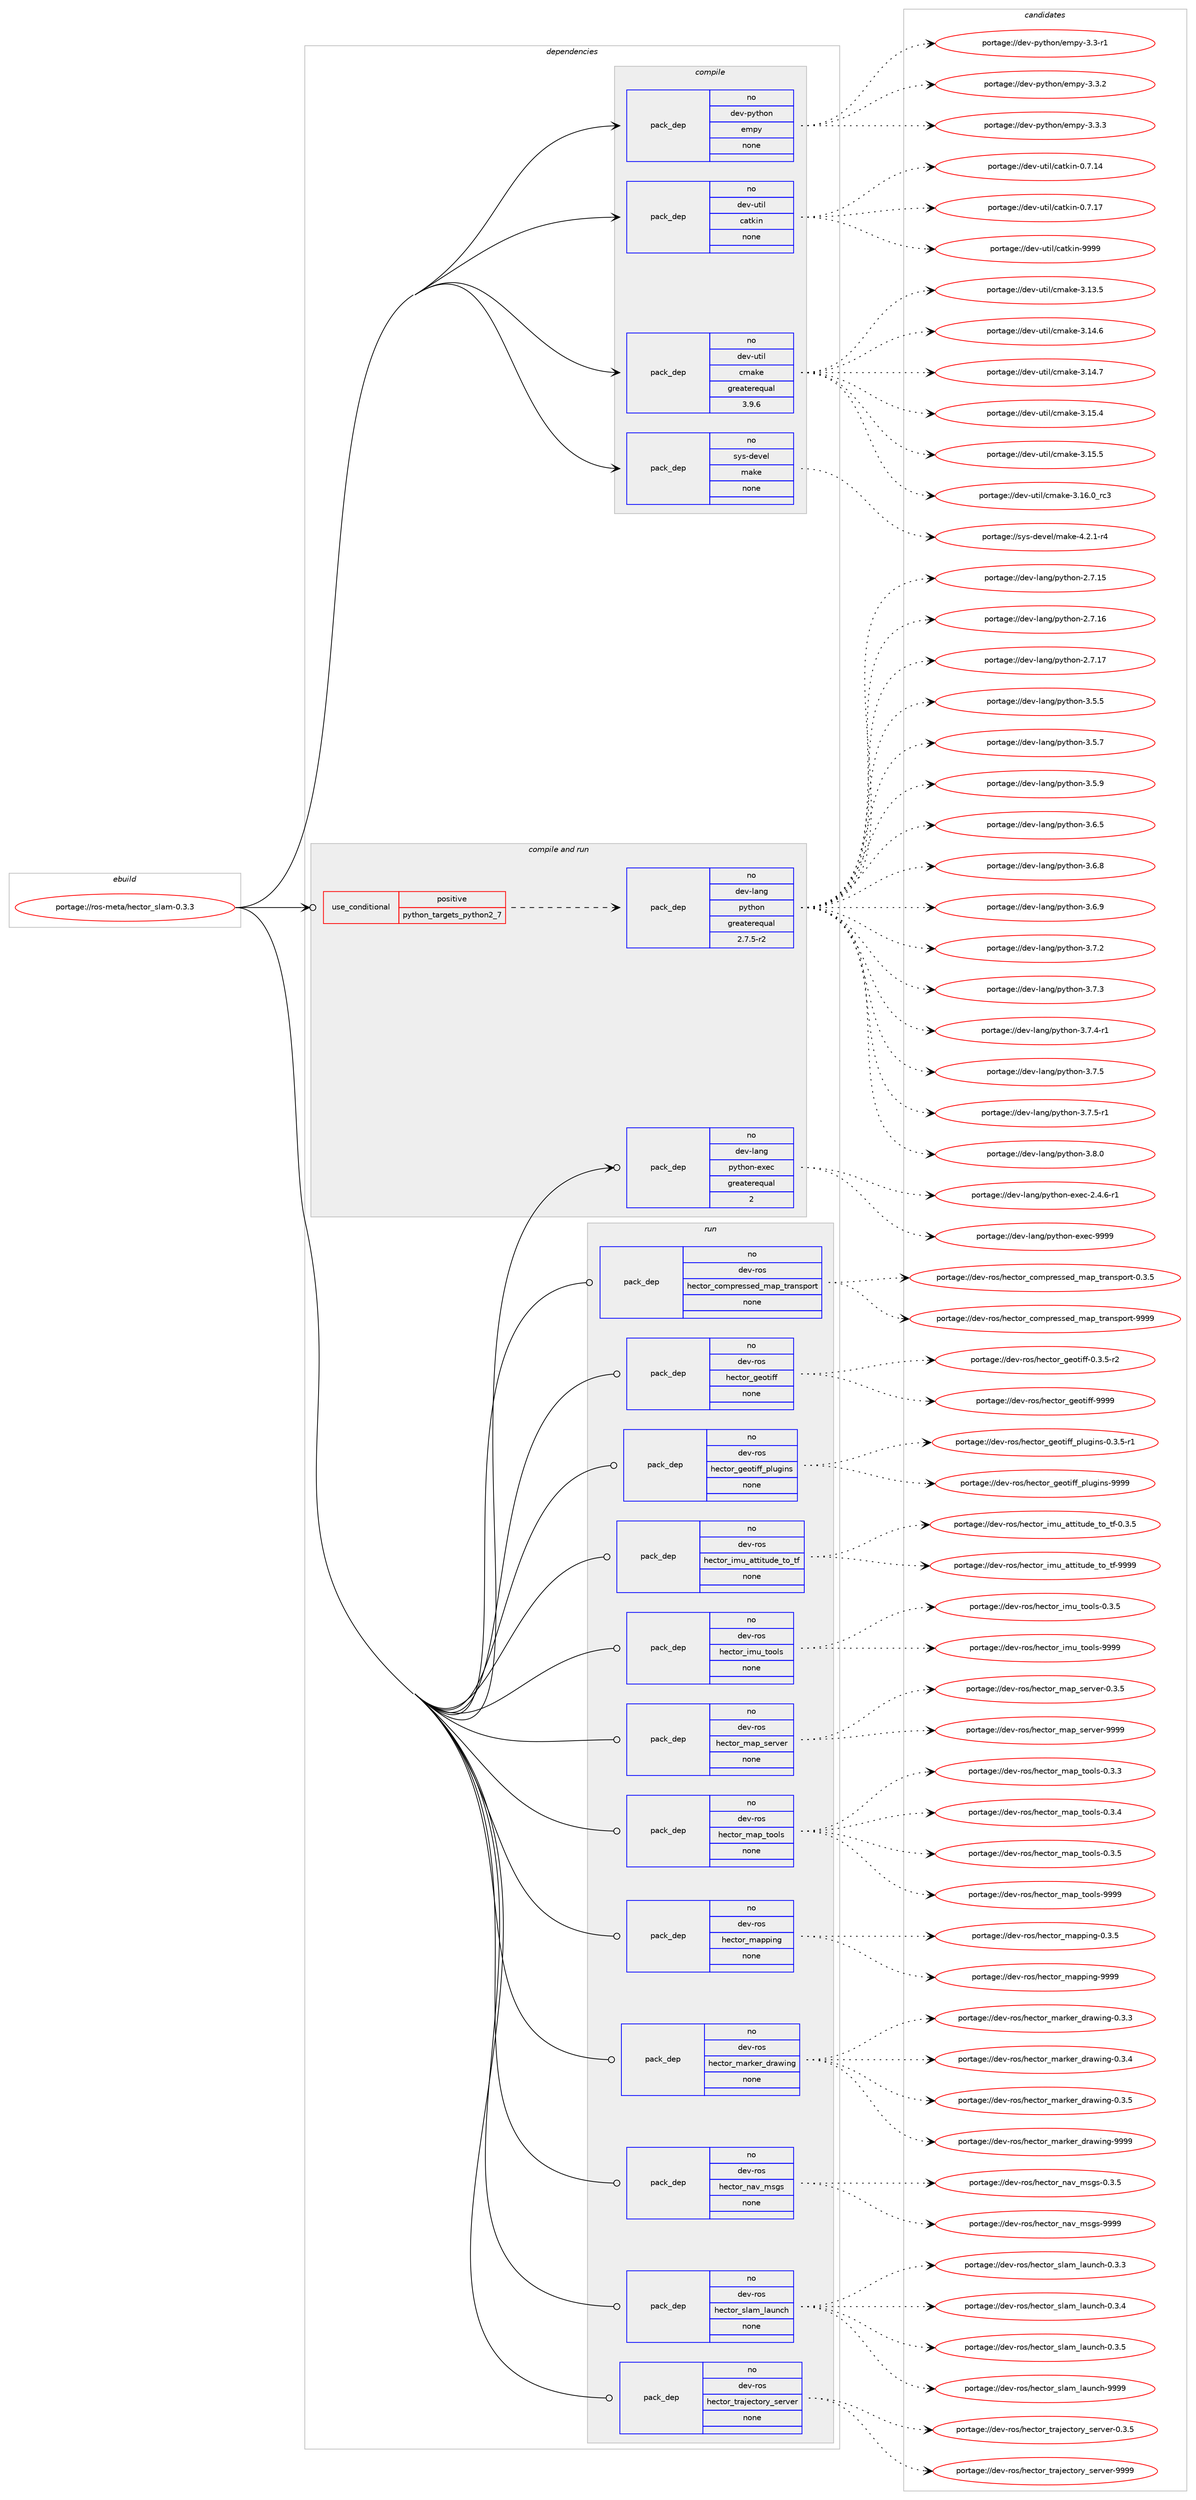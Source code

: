 digraph prolog {

# *************
# Graph options
# *************

newrank=true;
concentrate=true;
compound=true;
graph [rankdir=LR,fontname=Helvetica,fontsize=10,ranksep=1.5];#, ranksep=2.5, nodesep=0.2];
edge  [arrowhead=vee];
node  [fontname=Helvetica,fontsize=10];

# **********
# The ebuild
# **********

subgraph cluster_leftcol {
color=gray;
rank=same;
label=<<i>ebuild</i>>;
id [label="portage://ros-meta/hector_slam-0.3.3", color=red, width=4, href="../ros-meta/hector_slam-0.3.3.svg"];
}

# ****************
# The dependencies
# ****************

subgraph cluster_midcol {
color=gray;
label=<<i>dependencies</i>>;
subgraph cluster_compile {
fillcolor="#eeeeee";
style=filled;
label=<<i>compile</i>>;
subgraph pack278563 {
dependency379819 [label=<<TABLE BORDER="0" CELLBORDER="1" CELLSPACING="0" CELLPADDING="4" WIDTH="220"><TR><TD ROWSPAN="6" CELLPADDING="30">pack_dep</TD></TR><TR><TD WIDTH="110">no</TD></TR><TR><TD>dev-python</TD></TR><TR><TD>empy</TD></TR><TR><TD>none</TD></TR><TR><TD></TD></TR></TABLE>>, shape=none, color=blue];
}
id:e -> dependency379819:w [weight=20,style="solid",arrowhead="vee"];
subgraph pack278564 {
dependency379820 [label=<<TABLE BORDER="0" CELLBORDER="1" CELLSPACING="0" CELLPADDING="4" WIDTH="220"><TR><TD ROWSPAN="6" CELLPADDING="30">pack_dep</TD></TR><TR><TD WIDTH="110">no</TD></TR><TR><TD>dev-util</TD></TR><TR><TD>catkin</TD></TR><TR><TD>none</TD></TR><TR><TD></TD></TR></TABLE>>, shape=none, color=blue];
}
id:e -> dependency379820:w [weight=20,style="solid",arrowhead="vee"];
subgraph pack278565 {
dependency379821 [label=<<TABLE BORDER="0" CELLBORDER="1" CELLSPACING="0" CELLPADDING="4" WIDTH="220"><TR><TD ROWSPAN="6" CELLPADDING="30">pack_dep</TD></TR><TR><TD WIDTH="110">no</TD></TR><TR><TD>dev-util</TD></TR><TR><TD>cmake</TD></TR><TR><TD>greaterequal</TD></TR><TR><TD>3.9.6</TD></TR></TABLE>>, shape=none, color=blue];
}
id:e -> dependency379821:w [weight=20,style="solid",arrowhead="vee"];
subgraph pack278566 {
dependency379822 [label=<<TABLE BORDER="0" CELLBORDER="1" CELLSPACING="0" CELLPADDING="4" WIDTH="220"><TR><TD ROWSPAN="6" CELLPADDING="30">pack_dep</TD></TR><TR><TD WIDTH="110">no</TD></TR><TR><TD>sys-devel</TD></TR><TR><TD>make</TD></TR><TR><TD>none</TD></TR><TR><TD></TD></TR></TABLE>>, shape=none, color=blue];
}
id:e -> dependency379822:w [weight=20,style="solid",arrowhead="vee"];
}
subgraph cluster_compileandrun {
fillcolor="#eeeeee";
style=filled;
label=<<i>compile and run</i>>;
subgraph cond94838 {
dependency379823 [label=<<TABLE BORDER="0" CELLBORDER="1" CELLSPACING="0" CELLPADDING="4"><TR><TD ROWSPAN="3" CELLPADDING="10">use_conditional</TD></TR><TR><TD>positive</TD></TR><TR><TD>python_targets_python2_7</TD></TR></TABLE>>, shape=none, color=red];
subgraph pack278567 {
dependency379824 [label=<<TABLE BORDER="0" CELLBORDER="1" CELLSPACING="0" CELLPADDING="4" WIDTH="220"><TR><TD ROWSPAN="6" CELLPADDING="30">pack_dep</TD></TR><TR><TD WIDTH="110">no</TD></TR><TR><TD>dev-lang</TD></TR><TR><TD>python</TD></TR><TR><TD>greaterequal</TD></TR><TR><TD>2.7.5-r2</TD></TR></TABLE>>, shape=none, color=blue];
}
dependency379823:e -> dependency379824:w [weight=20,style="dashed",arrowhead="vee"];
}
id:e -> dependency379823:w [weight=20,style="solid",arrowhead="odotvee"];
subgraph pack278568 {
dependency379825 [label=<<TABLE BORDER="0" CELLBORDER="1" CELLSPACING="0" CELLPADDING="4" WIDTH="220"><TR><TD ROWSPAN="6" CELLPADDING="30">pack_dep</TD></TR><TR><TD WIDTH="110">no</TD></TR><TR><TD>dev-lang</TD></TR><TR><TD>python-exec</TD></TR><TR><TD>greaterequal</TD></TR><TR><TD>2</TD></TR></TABLE>>, shape=none, color=blue];
}
id:e -> dependency379825:w [weight=20,style="solid",arrowhead="odotvee"];
}
subgraph cluster_run {
fillcolor="#eeeeee";
style=filled;
label=<<i>run</i>>;
subgraph pack278569 {
dependency379826 [label=<<TABLE BORDER="0" CELLBORDER="1" CELLSPACING="0" CELLPADDING="4" WIDTH="220"><TR><TD ROWSPAN="6" CELLPADDING="30">pack_dep</TD></TR><TR><TD WIDTH="110">no</TD></TR><TR><TD>dev-ros</TD></TR><TR><TD>hector_compressed_map_transport</TD></TR><TR><TD>none</TD></TR><TR><TD></TD></TR></TABLE>>, shape=none, color=blue];
}
id:e -> dependency379826:w [weight=20,style="solid",arrowhead="odot"];
subgraph pack278570 {
dependency379827 [label=<<TABLE BORDER="0" CELLBORDER="1" CELLSPACING="0" CELLPADDING="4" WIDTH="220"><TR><TD ROWSPAN="6" CELLPADDING="30">pack_dep</TD></TR><TR><TD WIDTH="110">no</TD></TR><TR><TD>dev-ros</TD></TR><TR><TD>hector_geotiff</TD></TR><TR><TD>none</TD></TR><TR><TD></TD></TR></TABLE>>, shape=none, color=blue];
}
id:e -> dependency379827:w [weight=20,style="solid",arrowhead="odot"];
subgraph pack278571 {
dependency379828 [label=<<TABLE BORDER="0" CELLBORDER="1" CELLSPACING="0" CELLPADDING="4" WIDTH="220"><TR><TD ROWSPAN="6" CELLPADDING="30">pack_dep</TD></TR><TR><TD WIDTH="110">no</TD></TR><TR><TD>dev-ros</TD></TR><TR><TD>hector_geotiff_plugins</TD></TR><TR><TD>none</TD></TR><TR><TD></TD></TR></TABLE>>, shape=none, color=blue];
}
id:e -> dependency379828:w [weight=20,style="solid",arrowhead="odot"];
subgraph pack278572 {
dependency379829 [label=<<TABLE BORDER="0" CELLBORDER="1" CELLSPACING="0" CELLPADDING="4" WIDTH="220"><TR><TD ROWSPAN="6" CELLPADDING="30">pack_dep</TD></TR><TR><TD WIDTH="110">no</TD></TR><TR><TD>dev-ros</TD></TR><TR><TD>hector_imu_attitude_to_tf</TD></TR><TR><TD>none</TD></TR><TR><TD></TD></TR></TABLE>>, shape=none, color=blue];
}
id:e -> dependency379829:w [weight=20,style="solid",arrowhead="odot"];
subgraph pack278573 {
dependency379830 [label=<<TABLE BORDER="0" CELLBORDER="1" CELLSPACING="0" CELLPADDING="4" WIDTH="220"><TR><TD ROWSPAN="6" CELLPADDING="30">pack_dep</TD></TR><TR><TD WIDTH="110">no</TD></TR><TR><TD>dev-ros</TD></TR><TR><TD>hector_imu_tools</TD></TR><TR><TD>none</TD></TR><TR><TD></TD></TR></TABLE>>, shape=none, color=blue];
}
id:e -> dependency379830:w [weight=20,style="solid",arrowhead="odot"];
subgraph pack278574 {
dependency379831 [label=<<TABLE BORDER="0" CELLBORDER="1" CELLSPACING="0" CELLPADDING="4" WIDTH="220"><TR><TD ROWSPAN="6" CELLPADDING="30">pack_dep</TD></TR><TR><TD WIDTH="110">no</TD></TR><TR><TD>dev-ros</TD></TR><TR><TD>hector_map_server</TD></TR><TR><TD>none</TD></TR><TR><TD></TD></TR></TABLE>>, shape=none, color=blue];
}
id:e -> dependency379831:w [weight=20,style="solid",arrowhead="odot"];
subgraph pack278575 {
dependency379832 [label=<<TABLE BORDER="0" CELLBORDER="1" CELLSPACING="0" CELLPADDING="4" WIDTH="220"><TR><TD ROWSPAN="6" CELLPADDING="30">pack_dep</TD></TR><TR><TD WIDTH="110">no</TD></TR><TR><TD>dev-ros</TD></TR><TR><TD>hector_map_tools</TD></TR><TR><TD>none</TD></TR><TR><TD></TD></TR></TABLE>>, shape=none, color=blue];
}
id:e -> dependency379832:w [weight=20,style="solid",arrowhead="odot"];
subgraph pack278576 {
dependency379833 [label=<<TABLE BORDER="0" CELLBORDER="1" CELLSPACING="0" CELLPADDING="4" WIDTH="220"><TR><TD ROWSPAN="6" CELLPADDING="30">pack_dep</TD></TR><TR><TD WIDTH="110">no</TD></TR><TR><TD>dev-ros</TD></TR><TR><TD>hector_mapping</TD></TR><TR><TD>none</TD></TR><TR><TD></TD></TR></TABLE>>, shape=none, color=blue];
}
id:e -> dependency379833:w [weight=20,style="solid",arrowhead="odot"];
subgraph pack278577 {
dependency379834 [label=<<TABLE BORDER="0" CELLBORDER="1" CELLSPACING="0" CELLPADDING="4" WIDTH="220"><TR><TD ROWSPAN="6" CELLPADDING="30">pack_dep</TD></TR><TR><TD WIDTH="110">no</TD></TR><TR><TD>dev-ros</TD></TR><TR><TD>hector_marker_drawing</TD></TR><TR><TD>none</TD></TR><TR><TD></TD></TR></TABLE>>, shape=none, color=blue];
}
id:e -> dependency379834:w [weight=20,style="solid",arrowhead="odot"];
subgraph pack278578 {
dependency379835 [label=<<TABLE BORDER="0" CELLBORDER="1" CELLSPACING="0" CELLPADDING="4" WIDTH="220"><TR><TD ROWSPAN="6" CELLPADDING="30">pack_dep</TD></TR><TR><TD WIDTH="110">no</TD></TR><TR><TD>dev-ros</TD></TR><TR><TD>hector_nav_msgs</TD></TR><TR><TD>none</TD></TR><TR><TD></TD></TR></TABLE>>, shape=none, color=blue];
}
id:e -> dependency379835:w [weight=20,style="solid",arrowhead="odot"];
subgraph pack278579 {
dependency379836 [label=<<TABLE BORDER="0" CELLBORDER="1" CELLSPACING="0" CELLPADDING="4" WIDTH="220"><TR><TD ROWSPAN="6" CELLPADDING="30">pack_dep</TD></TR><TR><TD WIDTH="110">no</TD></TR><TR><TD>dev-ros</TD></TR><TR><TD>hector_slam_launch</TD></TR><TR><TD>none</TD></TR><TR><TD></TD></TR></TABLE>>, shape=none, color=blue];
}
id:e -> dependency379836:w [weight=20,style="solid",arrowhead="odot"];
subgraph pack278580 {
dependency379837 [label=<<TABLE BORDER="0" CELLBORDER="1" CELLSPACING="0" CELLPADDING="4" WIDTH="220"><TR><TD ROWSPAN="6" CELLPADDING="30">pack_dep</TD></TR><TR><TD WIDTH="110">no</TD></TR><TR><TD>dev-ros</TD></TR><TR><TD>hector_trajectory_server</TD></TR><TR><TD>none</TD></TR><TR><TD></TD></TR></TABLE>>, shape=none, color=blue];
}
id:e -> dependency379837:w [weight=20,style="solid",arrowhead="odot"];
}
}

# **************
# The candidates
# **************

subgraph cluster_choices {
rank=same;
color=gray;
label=<<i>candidates</i>>;

subgraph choice278563 {
color=black;
nodesep=1;
choiceportage1001011184511212111610411111047101109112121455146514511449 [label="portage://dev-python/empy-3.3-r1", color=red, width=4,href="../dev-python/empy-3.3-r1.svg"];
choiceportage1001011184511212111610411111047101109112121455146514650 [label="portage://dev-python/empy-3.3.2", color=red, width=4,href="../dev-python/empy-3.3.2.svg"];
choiceportage1001011184511212111610411111047101109112121455146514651 [label="portage://dev-python/empy-3.3.3", color=red, width=4,href="../dev-python/empy-3.3.3.svg"];
dependency379819:e -> choiceportage1001011184511212111610411111047101109112121455146514511449:w [style=dotted,weight="100"];
dependency379819:e -> choiceportage1001011184511212111610411111047101109112121455146514650:w [style=dotted,weight="100"];
dependency379819:e -> choiceportage1001011184511212111610411111047101109112121455146514651:w [style=dotted,weight="100"];
}
subgraph choice278564 {
color=black;
nodesep=1;
choiceportage1001011184511711610510847999711610710511045484655464952 [label="portage://dev-util/catkin-0.7.14", color=red, width=4,href="../dev-util/catkin-0.7.14.svg"];
choiceportage1001011184511711610510847999711610710511045484655464955 [label="portage://dev-util/catkin-0.7.17", color=red, width=4,href="../dev-util/catkin-0.7.17.svg"];
choiceportage100101118451171161051084799971161071051104557575757 [label="portage://dev-util/catkin-9999", color=red, width=4,href="../dev-util/catkin-9999.svg"];
dependency379820:e -> choiceportage1001011184511711610510847999711610710511045484655464952:w [style=dotted,weight="100"];
dependency379820:e -> choiceportage1001011184511711610510847999711610710511045484655464955:w [style=dotted,weight="100"];
dependency379820:e -> choiceportage100101118451171161051084799971161071051104557575757:w [style=dotted,weight="100"];
}
subgraph choice278565 {
color=black;
nodesep=1;
choiceportage1001011184511711610510847991099710710145514649514653 [label="portage://dev-util/cmake-3.13.5", color=red, width=4,href="../dev-util/cmake-3.13.5.svg"];
choiceportage1001011184511711610510847991099710710145514649524654 [label="portage://dev-util/cmake-3.14.6", color=red, width=4,href="../dev-util/cmake-3.14.6.svg"];
choiceportage1001011184511711610510847991099710710145514649524655 [label="portage://dev-util/cmake-3.14.7", color=red, width=4,href="../dev-util/cmake-3.14.7.svg"];
choiceportage1001011184511711610510847991099710710145514649534652 [label="portage://dev-util/cmake-3.15.4", color=red, width=4,href="../dev-util/cmake-3.15.4.svg"];
choiceportage1001011184511711610510847991099710710145514649534653 [label="portage://dev-util/cmake-3.15.5", color=red, width=4,href="../dev-util/cmake-3.15.5.svg"];
choiceportage1001011184511711610510847991099710710145514649544648951149951 [label="portage://dev-util/cmake-3.16.0_rc3", color=red, width=4,href="../dev-util/cmake-3.16.0_rc3.svg"];
dependency379821:e -> choiceportage1001011184511711610510847991099710710145514649514653:w [style=dotted,weight="100"];
dependency379821:e -> choiceportage1001011184511711610510847991099710710145514649524654:w [style=dotted,weight="100"];
dependency379821:e -> choiceportage1001011184511711610510847991099710710145514649524655:w [style=dotted,weight="100"];
dependency379821:e -> choiceportage1001011184511711610510847991099710710145514649534652:w [style=dotted,weight="100"];
dependency379821:e -> choiceportage1001011184511711610510847991099710710145514649534653:w [style=dotted,weight="100"];
dependency379821:e -> choiceportage1001011184511711610510847991099710710145514649544648951149951:w [style=dotted,weight="100"];
}
subgraph choice278566 {
color=black;
nodesep=1;
choiceportage1151211154510010111810110847109971071014552465046494511452 [label="portage://sys-devel/make-4.2.1-r4", color=red, width=4,href="../sys-devel/make-4.2.1-r4.svg"];
dependency379822:e -> choiceportage1151211154510010111810110847109971071014552465046494511452:w [style=dotted,weight="100"];
}
subgraph choice278567 {
color=black;
nodesep=1;
choiceportage10010111845108971101034711212111610411111045504655464953 [label="portage://dev-lang/python-2.7.15", color=red, width=4,href="../dev-lang/python-2.7.15.svg"];
choiceportage10010111845108971101034711212111610411111045504655464954 [label="portage://dev-lang/python-2.7.16", color=red, width=4,href="../dev-lang/python-2.7.16.svg"];
choiceportage10010111845108971101034711212111610411111045504655464955 [label="portage://dev-lang/python-2.7.17", color=red, width=4,href="../dev-lang/python-2.7.17.svg"];
choiceportage100101118451089711010347112121116104111110455146534653 [label="portage://dev-lang/python-3.5.5", color=red, width=4,href="../dev-lang/python-3.5.5.svg"];
choiceportage100101118451089711010347112121116104111110455146534655 [label="portage://dev-lang/python-3.5.7", color=red, width=4,href="../dev-lang/python-3.5.7.svg"];
choiceportage100101118451089711010347112121116104111110455146534657 [label="portage://dev-lang/python-3.5.9", color=red, width=4,href="../dev-lang/python-3.5.9.svg"];
choiceportage100101118451089711010347112121116104111110455146544653 [label="portage://dev-lang/python-3.6.5", color=red, width=4,href="../dev-lang/python-3.6.5.svg"];
choiceportage100101118451089711010347112121116104111110455146544656 [label="portage://dev-lang/python-3.6.8", color=red, width=4,href="../dev-lang/python-3.6.8.svg"];
choiceportage100101118451089711010347112121116104111110455146544657 [label="portage://dev-lang/python-3.6.9", color=red, width=4,href="../dev-lang/python-3.6.9.svg"];
choiceportage100101118451089711010347112121116104111110455146554650 [label="portage://dev-lang/python-3.7.2", color=red, width=4,href="../dev-lang/python-3.7.2.svg"];
choiceportage100101118451089711010347112121116104111110455146554651 [label="portage://dev-lang/python-3.7.3", color=red, width=4,href="../dev-lang/python-3.7.3.svg"];
choiceportage1001011184510897110103471121211161041111104551465546524511449 [label="portage://dev-lang/python-3.7.4-r1", color=red, width=4,href="../dev-lang/python-3.7.4-r1.svg"];
choiceportage100101118451089711010347112121116104111110455146554653 [label="portage://dev-lang/python-3.7.5", color=red, width=4,href="../dev-lang/python-3.7.5.svg"];
choiceportage1001011184510897110103471121211161041111104551465546534511449 [label="portage://dev-lang/python-3.7.5-r1", color=red, width=4,href="../dev-lang/python-3.7.5-r1.svg"];
choiceportage100101118451089711010347112121116104111110455146564648 [label="portage://dev-lang/python-3.8.0", color=red, width=4,href="../dev-lang/python-3.8.0.svg"];
dependency379824:e -> choiceportage10010111845108971101034711212111610411111045504655464953:w [style=dotted,weight="100"];
dependency379824:e -> choiceportage10010111845108971101034711212111610411111045504655464954:w [style=dotted,weight="100"];
dependency379824:e -> choiceportage10010111845108971101034711212111610411111045504655464955:w [style=dotted,weight="100"];
dependency379824:e -> choiceportage100101118451089711010347112121116104111110455146534653:w [style=dotted,weight="100"];
dependency379824:e -> choiceportage100101118451089711010347112121116104111110455146534655:w [style=dotted,weight="100"];
dependency379824:e -> choiceportage100101118451089711010347112121116104111110455146534657:w [style=dotted,weight="100"];
dependency379824:e -> choiceportage100101118451089711010347112121116104111110455146544653:w [style=dotted,weight="100"];
dependency379824:e -> choiceportage100101118451089711010347112121116104111110455146544656:w [style=dotted,weight="100"];
dependency379824:e -> choiceportage100101118451089711010347112121116104111110455146544657:w [style=dotted,weight="100"];
dependency379824:e -> choiceportage100101118451089711010347112121116104111110455146554650:w [style=dotted,weight="100"];
dependency379824:e -> choiceportage100101118451089711010347112121116104111110455146554651:w [style=dotted,weight="100"];
dependency379824:e -> choiceportage1001011184510897110103471121211161041111104551465546524511449:w [style=dotted,weight="100"];
dependency379824:e -> choiceportage100101118451089711010347112121116104111110455146554653:w [style=dotted,weight="100"];
dependency379824:e -> choiceportage1001011184510897110103471121211161041111104551465546534511449:w [style=dotted,weight="100"];
dependency379824:e -> choiceportage100101118451089711010347112121116104111110455146564648:w [style=dotted,weight="100"];
}
subgraph choice278568 {
color=black;
nodesep=1;
choiceportage10010111845108971101034711212111610411111045101120101994550465246544511449 [label="portage://dev-lang/python-exec-2.4.6-r1", color=red, width=4,href="../dev-lang/python-exec-2.4.6-r1.svg"];
choiceportage10010111845108971101034711212111610411111045101120101994557575757 [label="portage://dev-lang/python-exec-9999", color=red, width=4,href="../dev-lang/python-exec-9999.svg"];
dependency379825:e -> choiceportage10010111845108971101034711212111610411111045101120101994550465246544511449:w [style=dotted,weight="100"];
dependency379825:e -> choiceportage10010111845108971101034711212111610411111045101120101994557575757:w [style=dotted,weight="100"];
}
subgraph choice278569 {
color=black;
nodesep=1;
choiceportage100101118451141111154710410199116111114959911110911211410111511510110095109971129511611497110115112111114116454846514653 [label="portage://dev-ros/hector_compressed_map_transport-0.3.5", color=red, width=4,href="../dev-ros/hector_compressed_map_transport-0.3.5.svg"];
choiceportage1001011184511411111547104101991161111149599111109112114101115115101100951099711295116114971101151121111141164557575757 [label="portage://dev-ros/hector_compressed_map_transport-9999", color=red, width=4,href="../dev-ros/hector_compressed_map_transport-9999.svg"];
dependency379826:e -> choiceportage100101118451141111154710410199116111114959911110911211410111511510110095109971129511611497110115112111114116454846514653:w [style=dotted,weight="100"];
dependency379826:e -> choiceportage1001011184511411111547104101991161111149599111109112114101115115101100951099711295116114971101151121111141164557575757:w [style=dotted,weight="100"];
}
subgraph choice278570 {
color=black;
nodesep=1;
choiceportage100101118451141111154710410199116111114951031011111161051021024548465146534511450 [label="portage://dev-ros/hector_geotiff-0.3.5-r2", color=red, width=4,href="../dev-ros/hector_geotiff-0.3.5-r2.svg"];
choiceportage100101118451141111154710410199116111114951031011111161051021024557575757 [label="portage://dev-ros/hector_geotiff-9999", color=red, width=4,href="../dev-ros/hector_geotiff-9999.svg"];
dependency379827:e -> choiceportage100101118451141111154710410199116111114951031011111161051021024548465146534511450:w [style=dotted,weight="100"];
dependency379827:e -> choiceportage100101118451141111154710410199116111114951031011111161051021024557575757:w [style=dotted,weight="100"];
}
subgraph choice278571 {
color=black;
nodesep=1;
choiceportage10010111845114111115471041019911611111495103101111116105102102951121081171031051101154548465146534511449 [label="portage://dev-ros/hector_geotiff_plugins-0.3.5-r1", color=red, width=4,href="../dev-ros/hector_geotiff_plugins-0.3.5-r1.svg"];
choiceportage10010111845114111115471041019911611111495103101111116105102102951121081171031051101154557575757 [label="portage://dev-ros/hector_geotiff_plugins-9999", color=red, width=4,href="../dev-ros/hector_geotiff_plugins-9999.svg"];
dependency379828:e -> choiceportage10010111845114111115471041019911611111495103101111116105102102951121081171031051101154548465146534511449:w [style=dotted,weight="100"];
dependency379828:e -> choiceportage10010111845114111115471041019911611111495103101111116105102102951121081171031051101154557575757:w [style=dotted,weight="100"];
}
subgraph choice278572 {
color=black;
nodesep=1;
choiceportage1001011184511411111547104101991161111149510510911795971161161051161171001019511611195116102454846514653 [label="portage://dev-ros/hector_imu_attitude_to_tf-0.3.5", color=red, width=4,href="../dev-ros/hector_imu_attitude_to_tf-0.3.5.svg"];
choiceportage10010111845114111115471041019911611111495105109117959711611610511611710010195116111951161024557575757 [label="portage://dev-ros/hector_imu_attitude_to_tf-9999", color=red, width=4,href="../dev-ros/hector_imu_attitude_to_tf-9999.svg"];
dependency379829:e -> choiceportage1001011184511411111547104101991161111149510510911795971161161051161171001019511611195116102454846514653:w [style=dotted,weight="100"];
dependency379829:e -> choiceportage10010111845114111115471041019911611111495105109117959711611610511611710010195116111951161024557575757:w [style=dotted,weight="100"];
}
subgraph choice278573 {
color=black;
nodesep=1;
choiceportage1001011184511411111547104101991161111149510510911795116111111108115454846514653 [label="portage://dev-ros/hector_imu_tools-0.3.5", color=red, width=4,href="../dev-ros/hector_imu_tools-0.3.5.svg"];
choiceportage10010111845114111115471041019911611111495105109117951161111111081154557575757 [label="portage://dev-ros/hector_imu_tools-9999", color=red, width=4,href="../dev-ros/hector_imu_tools-9999.svg"];
dependency379830:e -> choiceportage1001011184511411111547104101991161111149510510911795116111111108115454846514653:w [style=dotted,weight="100"];
dependency379830:e -> choiceportage10010111845114111115471041019911611111495105109117951161111111081154557575757:w [style=dotted,weight="100"];
}
subgraph choice278574 {
color=black;
nodesep=1;
choiceportage100101118451141111154710410199116111114951099711295115101114118101114454846514653 [label="portage://dev-ros/hector_map_server-0.3.5", color=red, width=4,href="../dev-ros/hector_map_server-0.3.5.svg"];
choiceportage1001011184511411111547104101991161111149510997112951151011141181011144557575757 [label="portage://dev-ros/hector_map_server-9999", color=red, width=4,href="../dev-ros/hector_map_server-9999.svg"];
dependency379831:e -> choiceportage100101118451141111154710410199116111114951099711295115101114118101114454846514653:w [style=dotted,weight="100"];
dependency379831:e -> choiceportage1001011184511411111547104101991161111149510997112951151011141181011144557575757:w [style=dotted,weight="100"];
}
subgraph choice278575 {
color=black;
nodesep=1;
choiceportage100101118451141111154710410199116111114951099711295116111111108115454846514651 [label="portage://dev-ros/hector_map_tools-0.3.3", color=red, width=4,href="../dev-ros/hector_map_tools-0.3.3.svg"];
choiceportage100101118451141111154710410199116111114951099711295116111111108115454846514652 [label="portage://dev-ros/hector_map_tools-0.3.4", color=red, width=4,href="../dev-ros/hector_map_tools-0.3.4.svg"];
choiceportage100101118451141111154710410199116111114951099711295116111111108115454846514653 [label="portage://dev-ros/hector_map_tools-0.3.5", color=red, width=4,href="../dev-ros/hector_map_tools-0.3.5.svg"];
choiceportage1001011184511411111547104101991161111149510997112951161111111081154557575757 [label="portage://dev-ros/hector_map_tools-9999", color=red, width=4,href="../dev-ros/hector_map_tools-9999.svg"];
dependency379832:e -> choiceportage100101118451141111154710410199116111114951099711295116111111108115454846514651:w [style=dotted,weight="100"];
dependency379832:e -> choiceportage100101118451141111154710410199116111114951099711295116111111108115454846514652:w [style=dotted,weight="100"];
dependency379832:e -> choiceportage100101118451141111154710410199116111114951099711295116111111108115454846514653:w [style=dotted,weight="100"];
dependency379832:e -> choiceportage1001011184511411111547104101991161111149510997112951161111111081154557575757:w [style=dotted,weight="100"];
}
subgraph choice278576 {
color=black;
nodesep=1;
choiceportage1001011184511411111547104101991161111149510997112112105110103454846514653 [label="portage://dev-ros/hector_mapping-0.3.5", color=red, width=4,href="../dev-ros/hector_mapping-0.3.5.svg"];
choiceportage10010111845114111115471041019911611111495109971121121051101034557575757 [label="portage://dev-ros/hector_mapping-9999", color=red, width=4,href="../dev-ros/hector_mapping-9999.svg"];
dependency379833:e -> choiceportage1001011184511411111547104101991161111149510997112112105110103454846514653:w [style=dotted,weight="100"];
dependency379833:e -> choiceportage10010111845114111115471041019911611111495109971121121051101034557575757:w [style=dotted,weight="100"];
}
subgraph choice278577 {
color=black;
nodesep=1;
choiceportage10010111845114111115471041019911611111495109971141071011149510011497119105110103454846514651 [label="portage://dev-ros/hector_marker_drawing-0.3.3", color=red, width=4,href="../dev-ros/hector_marker_drawing-0.3.3.svg"];
choiceportage10010111845114111115471041019911611111495109971141071011149510011497119105110103454846514652 [label="portage://dev-ros/hector_marker_drawing-0.3.4", color=red, width=4,href="../dev-ros/hector_marker_drawing-0.3.4.svg"];
choiceportage10010111845114111115471041019911611111495109971141071011149510011497119105110103454846514653 [label="portage://dev-ros/hector_marker_drawing-0.3.5", color=red, width=4,href="../dev-ros/hector_marker_drawing-0.3.5.svg"];
choiceportage100101118451141111154710410199116111114951099711410710111495100114971191051101034557575757 [label="portage://dev-ros/hector_marker_drawing-9999", color=red, width=4,href="../dev-ros/hector_marker_drawing-9999.svg"];
dependency379834:e -> choiceportage10010111845114111115471041019911611111495109971141071011149510011497119105110103454846514651:w [style=dotted,weight="100"];
dependency379834:e -> choiceportage10010111845114111115471041019911611111495109971141071011149510011497119105110103454846514652:w [style=dotted,weight="100"];
dependency379834:e -> choiceportage10010111845114111115471041019911611111495109971141071011149510011497119105110103454846514653:w [style=dotted,weight="100"];
dependency379834:e -> choiceportage100101118451141111154710410199116111114951099711410710111495100114971191051101034557575757:w [style=dotted,weight="100"];
}
subgraph choice278578 {
color=black;
nodesep=1;
choiceportage100101118451141111154710410199116111114951109711895109115103115454846514653 [label="portage://dev-ros/hector_nav_msgs-0.3.5", color=red, width=4,href="../dev-ros/hector_nav_msgs-0.3.5.svg"];
choiceportage1001011184511411111547104101991161111149511097118951091151031154557575757 [label="portage://dev-ros/hector_nav_msgs-9999", color=red, width=4,href="../dev-ros/hector_nav_msgs-9999.svg"];
dependency379835:e -> choiceportage100101118451141111154710410199116111114951109711895109115103115454846514653:w [style=dotted,weight="100"];
dependency379835:e -> choiceportage1001011184511411111547104101991161111149511097118951091151031154557575757:w [style=dotted,weight="100"];
}
subgraph choice278579 {
color=black;
nodesep=1;
choiceportage1001011184511411111547104101991161111149511510897109951089711711099104454846514651 [label="portage://dev-ros/hector_slam_launch-0.3.3", color=red, width=4,href="../dev-ros/hector_slam_launch-0.3.3.svg"];
choiceportage1001011184511411111547104101991161111149511510897109951089711711099104454846514652 [label="portage://dev-ros/hector_slam_launch-0.3.4", color=red, width=4,href="../dev-ros/hector_slam_launch-0.3.4.svg"];
choiceportage1001011184511411111547104101991161111149511510897109951089711711099104454846514653 [label="portage://dev-ros/hector_slam_launch-0.3.5", color=red, width=4,href="../dev-ros/hector_slam_launch-0.3.5.svg"];
choiceportage10010111845114111115471041019911611111495115108971099510897117110991044557575757 [label="portage://dev-ros/hector_slam_launch-9999", color=red, width=4,href="../dev-ros/hector_slam_launch-9999.svg"];
dependency379836:e -> choiceportage1001011184511411111547104101991161111149511510897109951089711711099104454846514651:w [style=dotted,weight="100"];
dependency379836:e -> choiceportage1001011184511411111547104101991161111149511510897109951089711711099104454846514652:w [style=dotted,weight="100"];
dependency379836:e -> choiceportage1001011184511411111547104101991161111149511510897109951089711711099104454846514653:w [style=dotted,weight="100"];
dependency379836:e -> choiceportage10010111845114111115471041019911611111495115108971099510897117110991044557575757:w [style=dotted,weight="100"];
}
subgraph choice278580 {
color=black;
nodesep=1;
choiceportage10010111845114111115471041019911611111495116114971061019911611111412195115101114118101114454846514653 [label="portage://dev-ros/hector_trajectory_server-0.3.5", color=red, width=4,href="../dev-ros/hector_trajectory_server-0.3.5.svg"];
choiceportage100101118451141111154710410199116111114951161149710610199116111114121951151011141181011144557575757 [label="portage://dev-ros/hector_trajectory_server-9999", color=red, width=4,href="../dev-ros/hector_trajectory_server-9999.svg"];
dependency379837:e -> choiceportage10010111845114111115471041019911611111495116114971061019911611111412195115101114118101114454846514653:w [style=dotted,weight="100"];
dependency379837:e -> choiceportage100101118451141111154710410199116111114951161149710610199116111114121951151011141181011144557575757:w [style=dotted,weight="100"];
}
}

}
